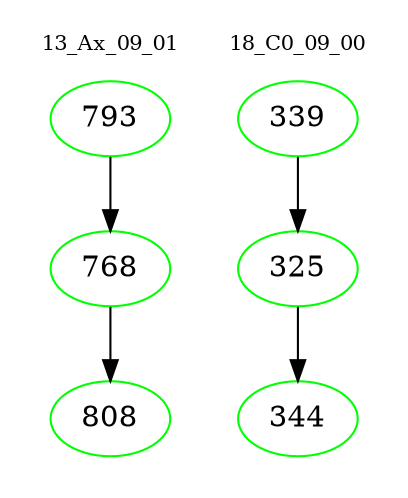 digraph{
subgraph cluster_0 {
color = white
label = "13_Ax_09_01";
fontsize=10;
T0_793 [label="793", color="green"]
T0_793 -> T0_768 [color="black"]
T0_768 [label="768", color="green"]
T0_768 -> T0_808 [color="black"]
T0_808 [label="808", color="green"]
}
subgraph cluster_1 {
color = white
label = "18_C0_09_00";
fontsize=10;
T1_339 [label="339", color="green"]
T1_339 -> T1_325 [color="black"]
T1_325 [label="325", color="green"]
T1_325 -> T1_344 [color="black"]
T1_344 [label="344", color="green"]
}
}
